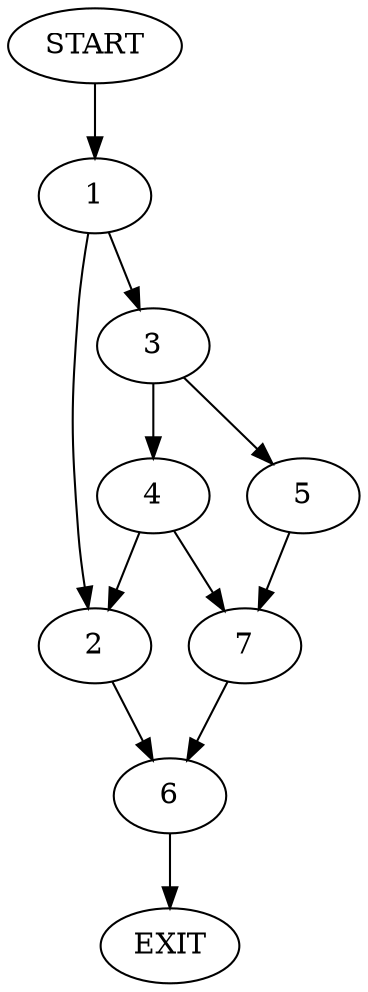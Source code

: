 digraph {
0 [label="START"]
8 [label="EXIT"]
0 -> 1
1 -> 2
1 -> 3
3 -> 4
3 -> 5
2 -> 6
5 -> 7
4 -> 7
4 -> 2
7 -> 6
6 -> 8
}
